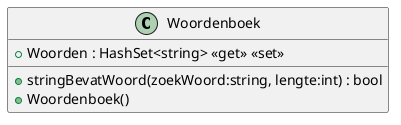 @startuml
class Woordenboek {
    + Woorden : HashSet<string> <<get>> <<set>>
    + stringBevatWoord(zoekWoord:string, lengte:int) : bool
    + Woordenboek()
}
@enduml
